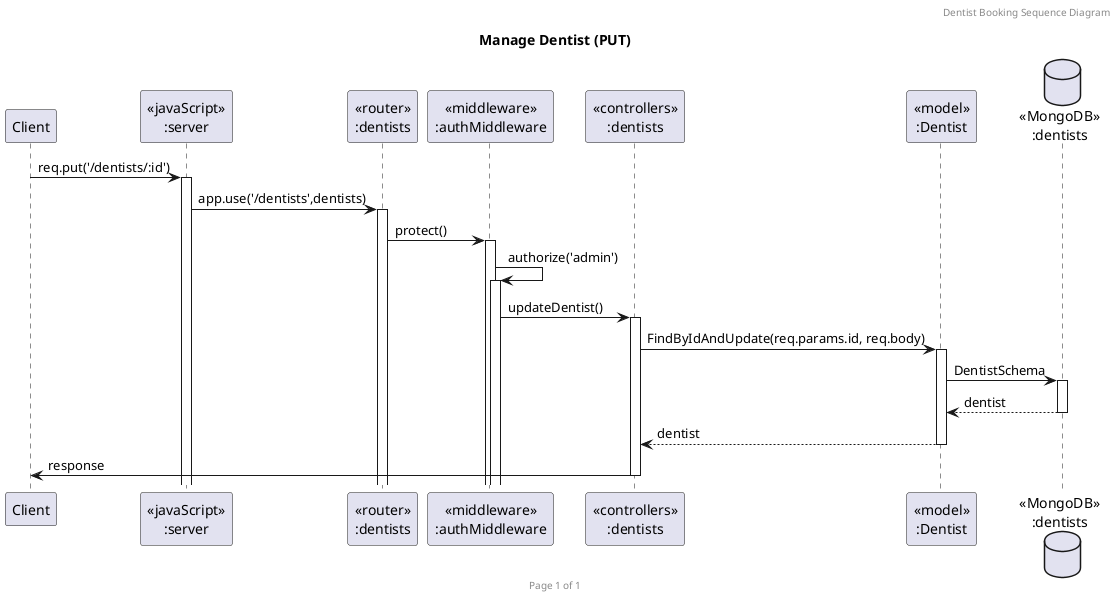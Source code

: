 @startuml Manage Dentist (PUT)

header Dentist Booking Sequence Diagram
footer Page %page% of %lastpage%
title "Manage Dentist (PUT)"

participant "Client" as client
participant "<<javaScript>>\n:server" as server
participant "<<router>>\n:dentists" as routerDentists
participant "<<middleware>>\n:authMiddleware" as authMiddleware
participant "<<controllers>>\n:dentists" as controllersDentists
participant "<<model>>\n:Dentist" as modelDentist
database "<<MongoDB>>\n:dentists" as DentistsDatabase

client->server ++:req.put('/dentists/:id')
server->routerDentists ++:app.use('/dentists',dentists)
routerDentists->authMiddleware ++:protect()
authMiddleware->authMiddleware ++:authorize('admin')
authMiddleware -> controllersDentists ++:updateDentist()
controllersDentists->modelDentist ++:FindByIdAndUpdate(req.params.id, req.body)
modelDentist ->DentistsDatabase ++: DentistSchema
DentistsDatabase --> modelDentist --: dentist
controllersDentists <-- modelDentist --:dentist
controllersDentists->client --:response

@enduml
